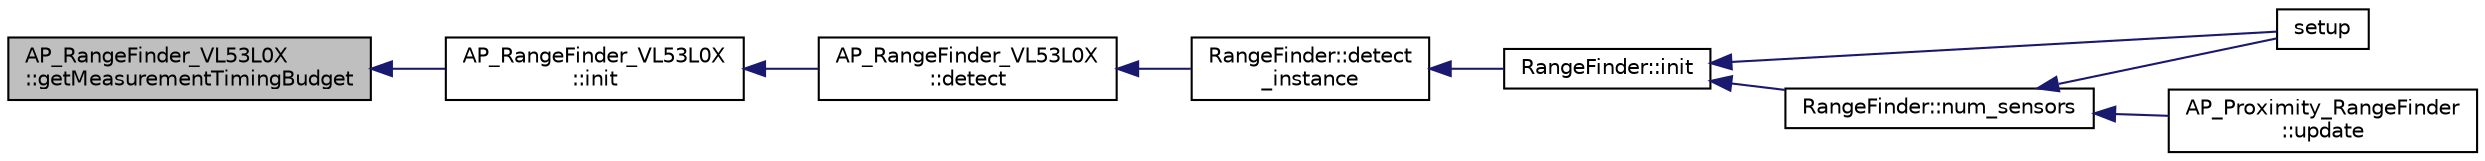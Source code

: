digraph "AP_RangeFinder_VL53L0X::getMeasurementTimingBudget"
{
 // INTERACTIVE_SVG=YES
  edge [fontname="Helvetica",fontsize="10",labelfontname="Helvetica",labelfontsize="10"];
  node [fontname="Helvetica",fontsize="10",shape=record];
  rankdir="LR";
  Node1 [label="AP_RangeFinder_VL53L0X\l::getMeasurementTimingBudget",height=0.2,width=0.4,color="black", fillcolor="grey75", style="filled", fontcolor="black"];
  Node1 -> Node2 [dir="back",color="midnightblue",fontsize="10",style="solid",fontname="Helvetica"];
  Node2 [label="AP_RangeFinder_VL53L0X\l::init",height=0.2,width=0.4,color="black", fillcolor="white", style="filled",URL="$classAP__RangeFinder__VL53L0X.html#ac67db36587944e0a5a1295a75933302c"];
  Node2 -> Node3 [dir="back",color="midnightblue",fontsize="10",style="solid",fontname="Helvetica"];
  Node3 [label="AP_RangeFinder_VL53L0X\l::detect",height=0.2,width=0.4,color="black", fillcolor="white", style="filled",URL="$classAP__RangeFinder__VL53L0X.html#acda2670d739ed1966164fee6001680a0"];
  Node3 -> Node4 [dir="back",color="midnightblue",fontsize="10",style="solid",fontname="Helvetica"];
  Node4 [label="RangeFinder::detect\l_instance",height=0.2,width=0.4,color="black", fillcolor="white", style="filled",URL="$classRangeFinder.html#a7f7f9dce880eb37d53df67cba39bdda9"];
  Node4 -> Node5 [dir="back",color="midnightblue",fontsize="10",style="solid",fontname="Helvetica"];
  Node5 [label="RangeFinder::init",height=0.2,width=0.4,color="black", fillcolor="white", style="filled",URL="$classRangeFinder.html#a1c2d6a488e35a856814b5d48ca3d5d9e"];
  Node5 -> Node6 [dir="back",color="midnightblue",fontsize="10",style="solid",fontname="Helvetica"];
  Node6 [label="setup",height=0.2,width=0.4,color="black", fillcolor="white", style="filled",URL="$RFIND__test_8cpp.html#a4fc01d736fe50cf5b977f755b675f11d"];
  Node5 -> Node7 [dir="back",color="midnightblue",fontsize="10",style="solid",fontname="Helvetica"];
  Node7 [label="RangeFinder::num_sensors",height=0.2,width=0.4,color="black", fillcolor="white", style="filled",URL="$classRangeFinder.html#a95856f52f03d5234d587600faedcbfaf"];
  Node7 -> Node8 [dir="back",color="midnightblue",fontsize="10",style="solid",fontname="Helvetica"];
  Node8 [label="AP_Proximity_RangeFinder\l::update",height=0.2,width=0.4,color="black", fillcolor="white", style="filled",URL="$classAP__Proximity__RangeFinder.html#a00972bd55509a984f8a71c4cfdb78445"];
  Node7 -> Node6 [dir="back",color="midnightblue",fontsize="10",style="solid",fontname="Helvetica"];
}
